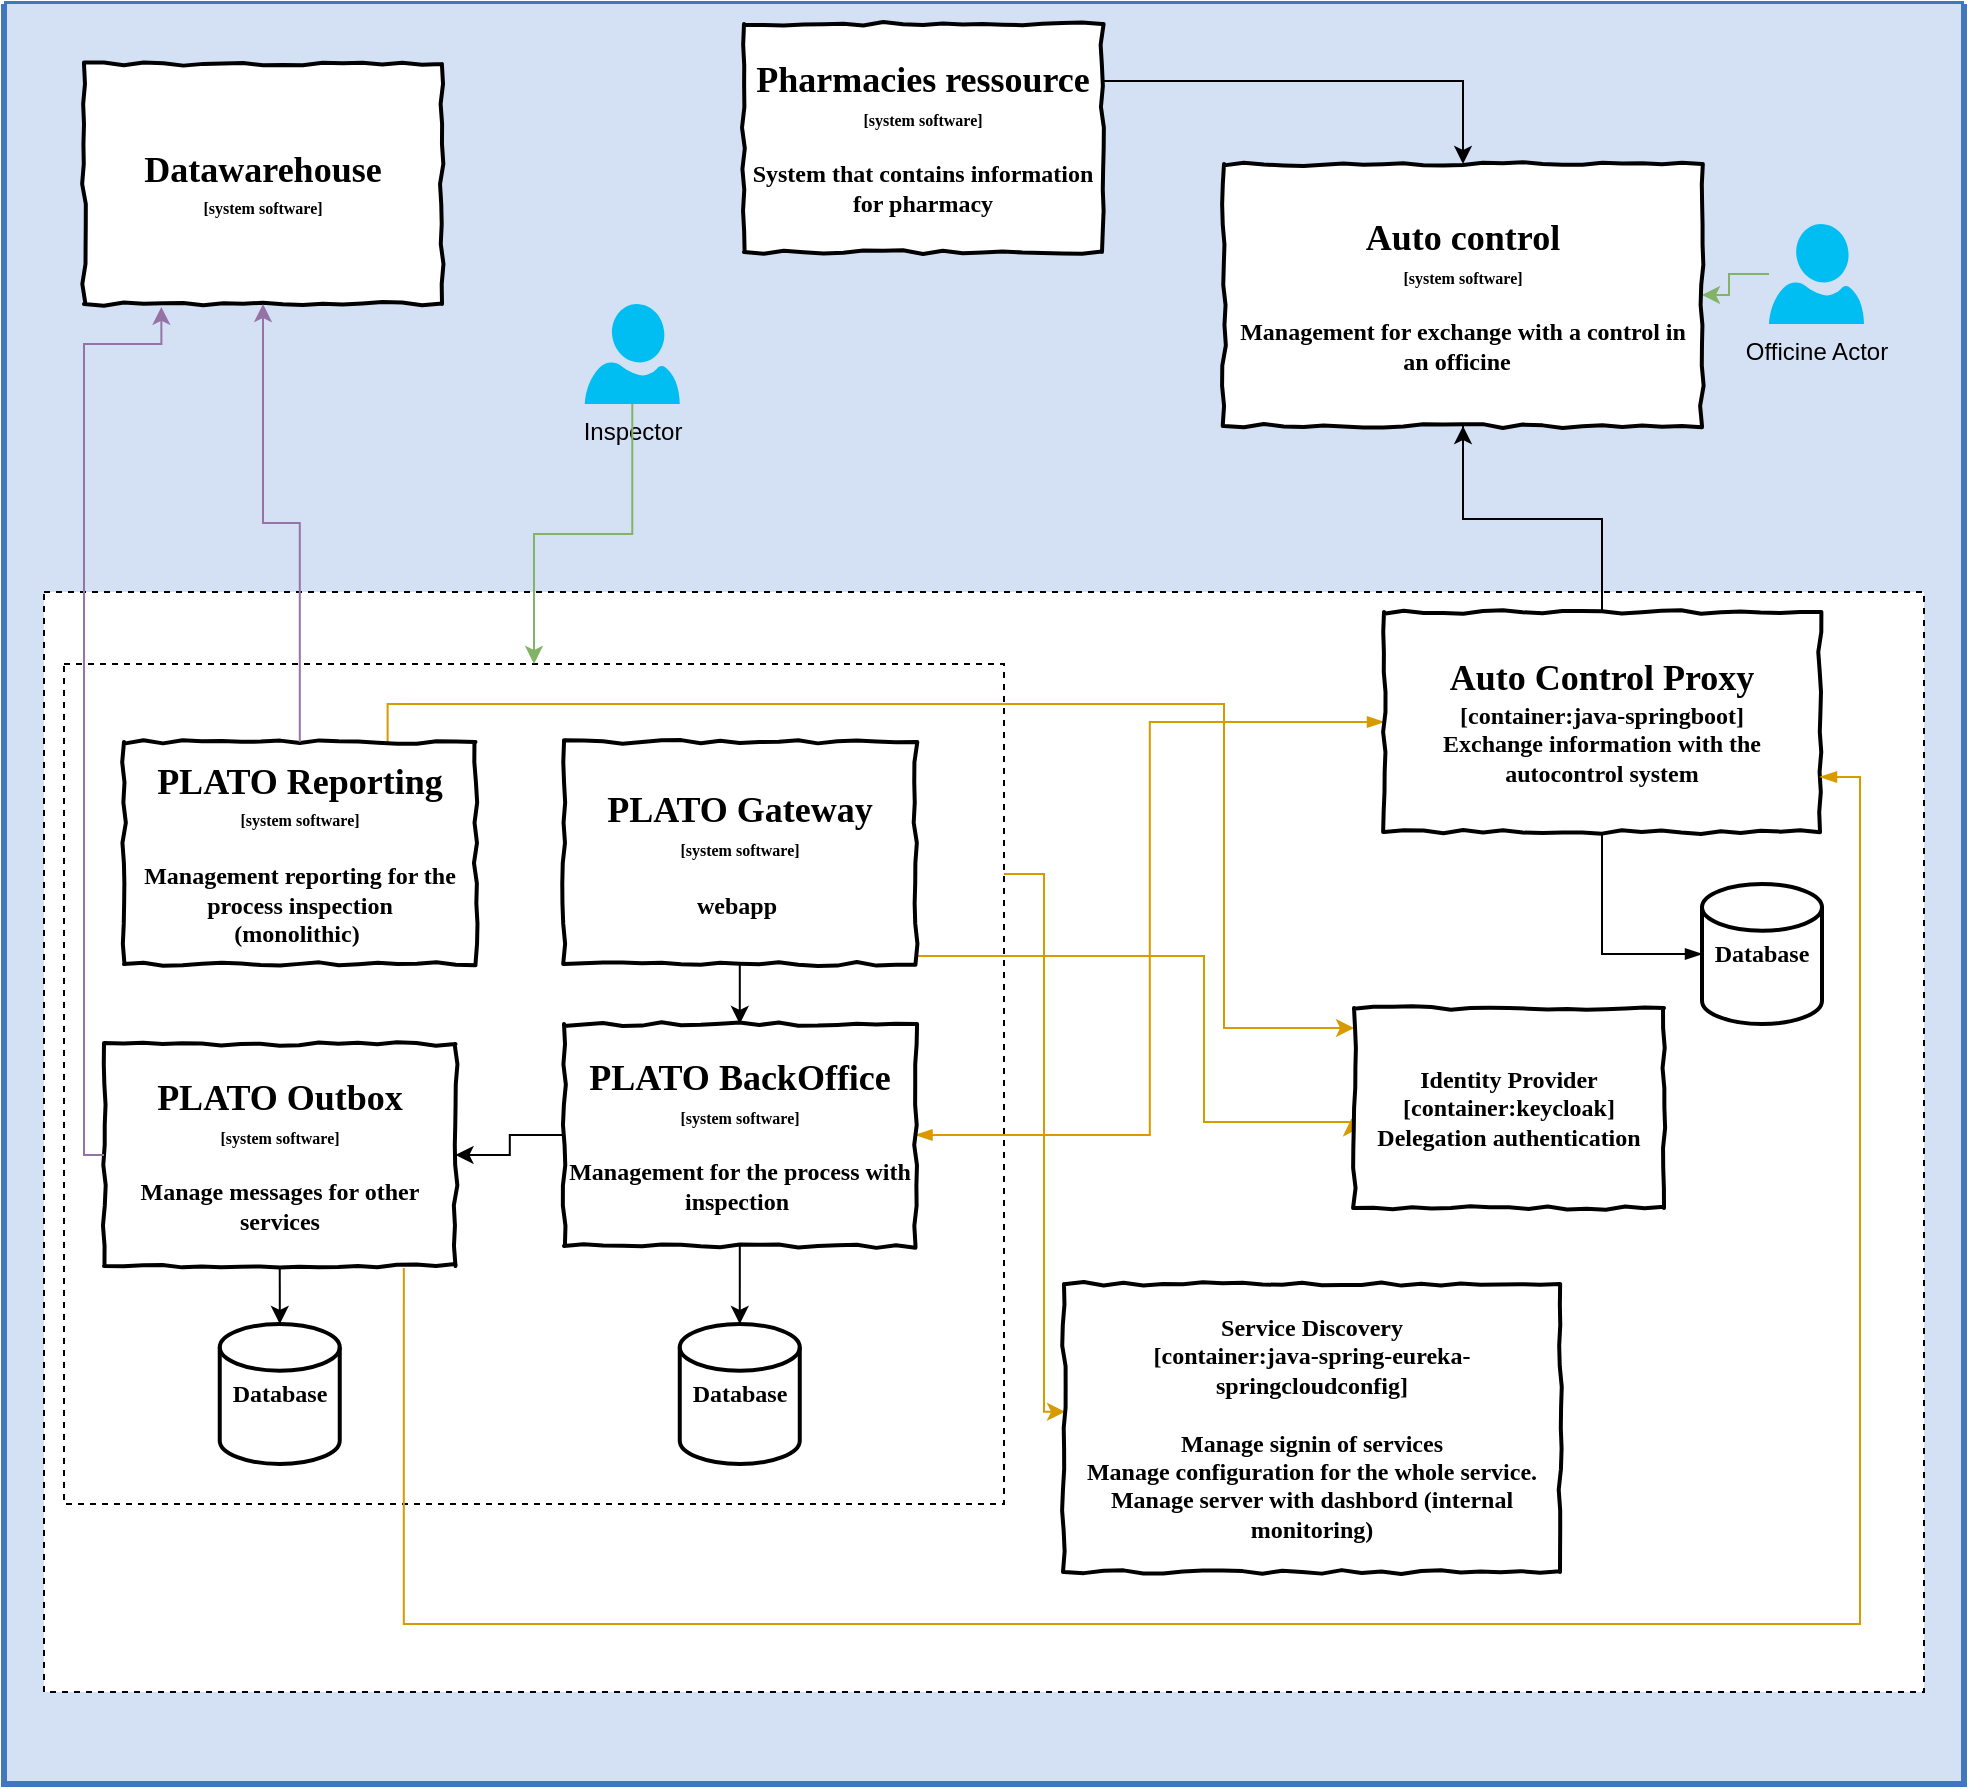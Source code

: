 <mxfile version="13.6.6" type="device"><diagram id="0d7cefc2-ccd6-e077-73ed-a8e48b0cddf6" name="Page-1"><mxGraphModel dx="2591" dy="745" grid="1" gridSize="10" guides="1" tooltips="1" connect="1" arrows="1" fold="1" page="1" pageScale="1" pageWidth="1169" pageHeight="827" background="#ffffff" math="0" shadow="0"><root><mxCell id="0"/><mxCell id="1" parent="0"/><mxCell id="2" value="" style="swimlane;shadow=0;strokeColor=#4277BB;fillColor=none;fontColor=#4277BB;align=right;startSize=0;collapsible=0;strokeWidth=3;swimlaneFillColor=#D4E1F5;" parent="1" vertex="1"><mxGeometry y="110" width="980" height="890" as="geometry"/></mxCell><mxCell id="dUaZw9iXI5ImstnwUtwp-2" style="edgeStyle=orthogonalEdgeStyle;rounded=0;orthogonalLoop=1;jettySize=auto;html=1;entryX=1;entryY=0.5;entryDx=0;entryDy=0;fillColor=#d5e8d4;strokeColor=#82b366;" parent="2" source="f2b9yYcHWq8KBmkQL879-107" target="f2b9yYcHWq8KBmkQL879-112" edge="1"><mxGeometry relative="1" as="geometry"/></mxCell><mxCell id="dUaZw9iXI5ImstnwUtwp-10" value="" style="whiteSpace=wrap;html=1;dashed=1;" parent="2" vertex="1"><mxGeometry x="20" y="294" width="940" height="550" as="geometry"/></mxCell><mxCell id="-jV1YCNzeWhBV5-q2HNr-12" style="edgeStyle=orthogonalEdgeStyle;rounded=0;orthogonalLoop=1;jettySize=auto;html=1;fillColor=#33FF33;" parent="2" source="f2b9yYcHWq8KBmkQL879-111" target="-jV1YCNzeWhBV5-q2HNr-9" edge="1"><mxGeometry relative="1" as="geometry"/></mxCell><mxCell id="dUaZw9iXI5ImstnwUtwp-23" style="edgeStyle=orthogonalEdgeStyle;rounded=0;orthogonalLoop=1;jettySize=auto;html=1;entryX=0.5;entryY=1;entryDx=0;entryDy=0;" parent="2" source="dUaZw9iXI5ImstnwUtwp-7" target="f2b9yYcHWq8KBmkQL879-112" edge="1"><mxGeometry relative="1" as="geometry"/></mxCell><mxCell id="f2b9yYcHWq8KBmkQL879-106" value="Inspector" style="verticalLabelPosition=bottom;html=1;verticalAlign=top;align=center;strokeColor=none;fillColor=#00BEF2;shape=mxgraph.azure.user;" parent="2" vertex="1"><mxGeometry x="290.38" y="150" width="47.5" height="50" as="geometry"/></mxCell><mxCell id="f2b9yYcHWq8KBmkQL879-107" value="Officine Actor" style="verticalLabelPosition=bottom;html=1;verticalAlign=top;align=center;strokeColor=none;fillColor=#00BEF2;shape=mxgraph.azure.user;" parent="2" vertex="1"><mxGeometry x="882.5" y="110" width="47.5" height="50" as="geometry"/></mxCell><mxCell id="dUaZw9iXI5ImstnwUtwp-14" style="edgeStyle=orthogonalEdgeStyle;rounded=0;orthogonalLoop=1;jettySize=auto;html=1;endArrow=none;endFill=0;" parent="2" source="f2b9yYcHWq8KBmkQL879-112" target="dUaZw9iXI5ImstnwUtwp-7" edge="1"><mxGeometry relative="1" as="geometry"/></mxCell><mxCell id="f2b9yYcHWq8KBmkQL879-112" value="&lt;span style=&quot;font-size: 18px&quot;&gt;Auto control&lt;/span&gt;&lt;br&gt;&lt;font style=&quot;font-size: 8px&quot;&gt;[system software]&lt;br&gt;&lt;/font&gt;&lt;br&gt;Management for exchange with a control in an officine&amp;nbsp;&amp;nbsp;" style="html=1;whiteSpace=wrap;comic=1;strokeWidth=2;fontFamily=Comic Sans MS;fontStyle=1;" parent="2" vertex="1"><mxGeometry x="610" y="80" width="239" height="131" as="geometry"/></mxCell><mxCell id="-jV1YCNzeWhBV5-q2HNr-6" value="&lt;font style=&quot;font-size: 18px&quot;&gt;Datawarehouse&lt;/font&gt;&lt;br&gt;&lt;font style=&quot;font-size: 8px&quot;&gt;[system software]&lt;/font&gt;" style="html=1;whiteSpace=wrap;comic=1;strokeWidth=2;fontFamily=Comic Sans MS;fontStyle=1;" parent="2" vertex="1"><mxGeometry x="40" y="30" width="179" height="120" as="geometry"/></mxCell><mxCell id="-jV1YCNzeWhBV5-q2HNr-20" style="edgeStyle=orthogonalEdgeStyle;rounded=0;orthogonalLoop=1;jettySize=auto;html=1;exitX=1;exitY=0.25;exitDx=0;exitDy=0;fillColor=#ffe6cc;entryX=0.002;entryY=0.444;entryDx=0;entryDy=0;entryPerimeter=0;strokeColor=#d79b00;" parent="2" source="-jV1YCNzeWhBV5-q2HNr-14" target="dUaZw9iXI5ImstnwUtwp-4" edge="1"><mxGeometry relative="1" as="geometry"/></mxCell><mxCell id="-jV1YCNzeWhBV5-q2HNr-14" value="" style="whiteSpace=wrap;html=1;dashed=1;" parent="2" vertex="1"><mxGeometry x="30" y="330" width="470" height="420" as="geometry"/></mxCell><mxCell id="-jV1YCNzeWhBV5-q2HNr-16" style="edgeStyle=orthogonalEdgeStyle;rounded=0;orthogonalLoop=1;jettySize=auto;html=1;fillColor=#33FF33;" parent="2" source="f2b9yYcHWq8KBmkQL879-111" target="-jV1YCNzeWhBV5-q2HNr-9" edge="1"><mxGeometry relative="1" as="geometry"/></mxCell><mxCell id="PkE4LrSxBbYxusr7AL2A-4" style="edgeStyle=orthogonalEdgeStyle;rounded=0;orthogonalLoop=1;jettySize=auto;html=1;exitX=1;exitY=0.5;exitDx=0;exitDy=0;entryX=0;entryY=0.5;entryDx=0;entryDy=0;endArrow=blockThin;endFill=1;fillColor=#ffe6cc;strokeColor=#d79b00;startArrow=blockThin;startFill=1;" parent="2" source="f2b9yYcHWq8KBmkQL879-111" target="dUaZw9iXI5ImstnwUtwp-7" edge="1"><mxGeometry relative="1" as="geometry"/></mxCell><mxCell id="f2b9yYcHWq8KBmkQL879-111" value="&lt;font style=&quot;font-size: 18px&quot;&gt;PLATO&amp;nbsp;&lt;/font&gt;&lt;span style=&quot;font-size: 18px&quot;&gt;BackOffice&lt;/span&gt;&lt;br&gt;&lt;font style=&quot;font-size: 8px&quot;&gt;[system software]&lt;br&gt;&lt;/font&gt;&lt;br&gt;Management for the process with inspection&amp;nbsp;" style="html=1;whiteSpace=wrap;comic=1;strokeWidth=2;fontFamily=Comic Sans MS;fontStyle=1;" parent="2" vertex="1"><mxGeometry x="280" y="510" width="175.75" height="111" as="geometry"/></mxCell><mxCell id="-jV1YCNzeWhBV5-q2HNr-21" style="edgeStyle=orthogonalEdgeStyle;rounded=0;orthogonalLoop=1;jettySize=auto;html=1;fillColor=#ffe6cc;strokeColor=#d79b00;exitX=0.75;exitY=0;exitDx=0;exitDy=0;" parent="2" source="dUaZw9iXI5ImstnwUtwp-8" target="dUaZw9iXI5ImstnwUtwp-5" edge="1"><mxGeometry relative="1" as="geometry"><Array as="points"><mxPoint x="192" y="350"/><mxPoint x="610" y="350"/><mxPoint x="610" y="512"/></Array></mxGeometry></mxCell><mxCell id="dUaZw9iXI5ImstnwUtwp-8" value="&lt;font style=&quot;font-size: 18px&quot;&gt;PLATO&amp;nbsp;&lt;/font&gt;&lt;span style=&quot;font-size: 18px&quot;&gt;Reporting&lt;/span&gt;&lt;br&gt;&lt;font style=&quot;font-size: 8px&quot;&gt;[system software]&lt;br&gt;&lt;/font&gt;&lt;br&gt;Management reporting for the process inspection&lt;br&gt;(monolithic)&amp;nbsp;" style="html=1;whiteSpace=wrap;comic=1;strokeWidth=2;fontFamily=Comic Sans MS;fontStyle=1;" parent="2" vertex="1"><mxGeometry x="60" y="369" width="175.75" height="111" as="geometry"/></mxCell><mxCell id="-jV1YCNzeWhBV5-q2HNr-22" style="edgeStyle=orthogonalEdgeStyle;rounded=0;orthogonalLoop=1;jettySize=auto;html=1;entryX=-0.008;entryY=0.551;entryDx=0;entryDy=0;fillColor=#ffe6cc;strokeColor=#d79b00;entryPerimeter=0;" parent="2" source="-jV1YCNzeWhBV5-q2HNr-2" target="dUaZw9iXI5ImstnwUtwp-5" edge="1"><mxGeometry relative="1" as="geometry"><Array as="points"><mxPoint x="600" y="476"/><mxPoint x="600" y="559"/></Array></mxGeometry></mxCell><mxCell id="-jV1YCNzeWhBV5-q2HNr-2" value="&lt;font style=&quot;font-size: 18px&quot;&gt;PLATO Gateway&lt;/font&gt;&lt;br&gt;&lt;font style=&quot;font-size: 8px&quot;&gt;[system software]&lt;br&gt;&lt;/font&gt;&lt;br&gt;webapp&amp;nbsp;" style="html=1;whiteSpace=wrap;comic=1;strokeWidth=2;fontFamily=Comic Sans MS;fontStyle=1;" parent="2" vertex="1"><mxGeometry x="280" y="369" width="175.75" height="111" as="geometry"/></mxCell><mxCell id="PkE4LrSxBbYxusr7AL2A-3" style="edgeStyle=orthogonalEdgeStyle;rounded=0;orthogonalLoop=1;jettySize=auto;html=1;exitX=0.5;exitY=1;exitDx=0;exitDy=0;" parent="2" source="-jV1YCNzeWhBV5-q2HNr-9" target="PkE4LrSxBbYxusr7AL2A-2" edge="1"><mxGeometry relative="1" as="geometry"/></mxCell><mxCell id="-jV1YCNzeWhBV5-q2HNr-9" value="&lt;font style=&quot;font-size: 18px&quot;&gt;PLATO Outbox&lt;/font&gt;&lt;br&gt;&lt;font style=&quot;font-size: 8px&quot;&gt;[system software]&lt;br&gt;&lt;/font&gt;&lt;br&gt;Manage messages for other services" style="html=1;whiteSpace=wrap;comic=1;strokeWidth=2;fontFamily=Comic Sans MS;fontStyle=1;" parent="2" vertex="1"><mxGeometry x="50" y="520" width="175.75" height="111" as="geometry"/></mxCell><mxCell id="dUaZw9iXI5ImstnwUtwp-19" style="edgeStyle=orthogonalEdgeStyle;rounded=0;orthogonalLoop=1;jettySize=auto;html=1;entryX=0.5;entryY=0;entryDx=0;entryDy=0;entryPerimeter=0;" parent="2" source="f2b9yYcHWq8KBmkQL879-111" target="dUaZw9iXI5ImstnwUtwp-6" edge="1"><mxGeometry relative="1" as="geometry"/></mxCell><mxCell id="dUaZw9iXI5ImstnwUtwp-5" value="Identity Provider&lt;br&gt;[container:keycloak]&lt;br&gt;Delegation authentication" style="html=1;whiteSpace=wrap;comic=1;strokeWidth=2;fontFamily=Comic Sans MS;fontStyle=1;" parent="2" vertex="1"><mxGeometry x="675" y="502" width="155" height="100" as="geometry"/></mxCell><mxCell id="PkE4LrSxBbYxusr7AL2A-6" style="edgeStyle=orthogonalEdgeStyle;rounded=0;orthogonalLoop=1;jettySize=auto;html=1;entryX=0;entryY=0.5;entryDx=0;entryDy=0;entryPerimeter=0;startArrow=none;startFill=0;endArrow=blockThin;endFill=1;" parent="2" source="dUaZw9iXI5ImstnwUtwp-7" target="PkE4LrSxBbYxusr7AL2A-5" edge="1"><mxGeometry relative="1" as="geometry"/></mxCell><mxCell id="dUaZw9iXI5ImstnwUtwp-7" value="&lt;font style=&quot;font-size: 18px&quot;&gt;Auto Control Proxy&lt;/font&gt;&lt;br&gt;[container:java-springboot]&lt;br&gt;Exchange information with the autocontrol system" style="html=1;whiteSpace=wrap;comic=1;strokeWidth=2;fontFamily=Comic Sans MS;fontStyle=1;" parent="2" vertex="1"><mxGeometry x="690" y="304" width="218" height="110" as="geometry"/></mxCell><mxCell id="dUaZw9iXI5ImstnwUtwp-4" value="Service Discovery&lt;br&gt;[container:java-spring-eureka-springcloudconfig]&lt;br&gt;&lt;br&gt;Manage signin of services&lt;br&gt;Manage configuration for the whole service.&lt;br&gt;Manage server with dashbord (internal monitoring)" style="html=1;whiteSpace=wrap;comic=1;strokeWidth=2;fontFamily=Comic Sans MS;fontStyle=1;" parent="2" vertex="1"><mxGeometry x="530" y="640" width="248" height="144" as="geometry"/></mxCell><mxCell id="dUaZw9iXI5ImstnwUtwp-6" value="&lt;font face=&quot;comic sans ms&quot;&gt;&lt;b&gt;Database&lt;/b&gt;&lt;/font&gt;" style="strokeWidth=2;html=1;shape=mxgraph.flowchart.database;whiteSpace=wrap;" parent="2" vertex="1"><mxGeometry x="337.88" y="660" width="60" height="70" as="geometry"/></mxCell><mxCell id="-jV1YCNzeWhBV5-q2HNr-7" style="edgeStyle=orthogonalEdgeStyle;rounded=0;orthogonalLoop=1;jettySize=auto;html=1;entryX=0.5;entryY=1;entryDx=0;entryDy=0;fillColor=#e1d5e7;strokeColor=#9673a6;" parent="2" source="dUaZw9iXI5ImstnwUtwp-8" target="-jV1YCNzeWhBV5-q2HNr-6" edge="1"><mxGeometry relative="1" as="geometry"/></mxCell><mxCell id="-jV1YCNzeWhBV5-q2HNr-13" style="edgeStyle=orthogonalEdgeStyle;rounded=0;orthogonalLoop=1;jettySize=auto;html=1;entryX=0.216;entryY=1.012;entryDx=0;entryDy=0;fillColor=#e1d5e7;entryPerimeter=0;strokeColor=#9673a6;" parent="2" source="-jV1YCNzeWhBV5-q2HNr-9" target="-jV1YCNzeWhBV5-q2HNr-6" edge="1"><mxGeometry relative="1" as="geometry"><Array as="points"><mxPoint x="40" y="576"/><mxPoint x="40" y="170"/><mxPoint x="79" y="170"/></Array></mxGeometry></mxCell><mxCell id="-jV1YCNzeWhBV5-q2HNr-4" style="edgeStyle=orthogonalEdgeStyle;rounded=0;orthogonalLoop=1;jettySize=auto;html=1;fillColor=#d5e8d4;strokeColor=#82b366;entryX=0.5;entryY=0;entryDx=0;entryDy=0;" parent="2" source="f2b9yYcHWq8KBmkQL879-106" target="-jV1YCNzeWhBV5-q2HNr-14" edge="1"><mxGeometry relative="1" as="geometry"/></mxCell><mxCell id="-jV1YCNzeWhBV5-q2HNr-3" style="edgeStyle=orthogonalEdgeStyle;rounded=0;orthogonalLoop=1;jettySize=auto;html=1;entryX=0.5;entryY=0;entryDx=0;entryDy=0;" parent="2" source="-jV1YCNzeWhBV5-q2HNr-2" target="f2b9yYcHWq8KBmkQL879-111" edge="1"><mxGeometry relative="1" as="geometry"/></mxCell><mxCell id="PkE4LrSxBbYxusr7AL2A-2" value="&lt;font face=&quot;comic sans ms&quot;&gt;&lt;b&gt;Database&lt;/b&gt;&lt;/font&gt;" style="strokeWidth=2;html=1;shape=mxgraph.flowchart.database;whiteSpace=wrap;" parent="2" vertex="1"><mxGeometry x="107.87" y="660" width="60" height="70" as="geometry"/></mxCell><mxCell id="PkE4LrSxBbYxusr7AL2A-5" value="&lt;font face=&quot;comic sans ms&quot;&gt;&lt;b&gt;Database&lt;/b&gt;&lt;/font&gt;" style="strokeWidth=2;html=1;shape=mxgraph.flowchart.database;whiteSpace=wrap;" parent="2" vertex="1"><mxGeometry x="849" y="440" width="60" height="70" as="geometry"/></mxCell><mxCell id="6yFoPCpEI_GQOGYH7t5k-4" style="edgeStyle=orthogonalEdgeStyle;rounded=0;orthogonalLoop=1;jettySize=auto;html=1;exitX=1;exitY=0.25;exitDx=0;exitDy=0;entryX=0.5;entryY=0;entryDx=0;entryDy=0;" parent="2" source="6yFoPCpEI_GQOGYH7t5k-3" target="f2b9yYcHWq8KBmkQL879-112" edge="1"><mxGeometry relative="1" as="geometry"/></mxCell><mxCell id="6yFoPCpEI_GQOGYH7t5k-3" value="&lt;font style=&quot;font-size: 18px&quot;&gt;Pharmacies ressource&lt;/font&gt;&lt;br&gt;&lt;font style=&quot;font-size: 8px&quot;&gt;[system software]&lt;br&gt;&lt;/font&gt;&lt;br&gt;System that contains information for pharmacy" style="html=1;whiteSpace=wrap;comic=1;strokeWidth=2;fontFamily=Comic Sans MS;fontStyle=1;" parent="2" vertex="1"><mxGeometry x="370" y="10" width="179" height="114" as="geometry"/></mxCell><mxCell id="ai8pYmOUGBgsTuH10BXW-2" style="edgeStyle=orthogonalEdgeStyle;rounded=0;orthogonalLoop=1;jettySize=auto;html=1;exitX=0.853;exitY=1.009;exitDx=0;exitDy=0;entryX=1;entryY=0.75;entryDx=0;entryDy=0;endArrow=blockThin;endFill=1;fillColor=#ffe6cc;strokeColor=#d79b00;startArrow=none;startFill=0;exitPerimeter=0;" edge="1" parent="2" source="-jV1YCNzeWhBV5-q2HNr-9" target="dUaZw9iXI5ImstnwUtwp-7"><mxGeometry relative="1" as="geometry"><mxPoint x="465.75" y="575.5" as="sourcePoint"/><mxPoint x="700" y="369" as="targetPoint"/><Array as="points"><mxPoint x="200" y="810"/><mxPoint x="928" y="810"/><mxPoint x="928" y="387"/></Array></mxGeometry></mxCell></root></mxGraphModel></diagram></mxfile>